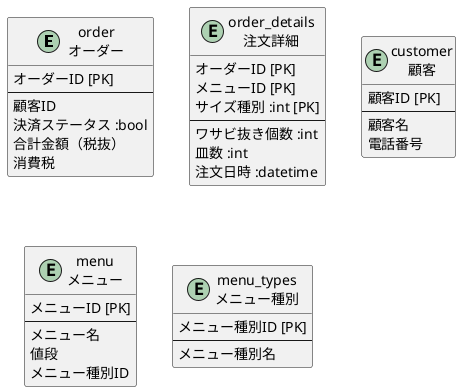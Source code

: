 @startuml tables

entity order as "order\nオーダー" {
  オーダーID [PK]
  --
  顧客ID
  決済ステータス :bool
  合計金額（税抜）
  消費税
}

entity order_details as "order_details\n注文詳細" {
  オーダーID [PK]
  メニューID [PK]
  サイズ種別 :int [PK]
  --
  ワサビ抜き個数 :int
  皿数 :int
  注文日時 :datetime
}

entity customer as "customer\n顧客" {
  顧客ID [PK]
  --
  顧客名
  電話番号
}

entity menu as "menu\nメニュー" {
  メニューID [PK]
  --
  メニュー名
  値段
  メニュー種別ID
}

entity menu_types as "menu_types\nメニュー種別" {
  メニュー種別ID [PK]
  --
  メニュー種別名
}



@enduml
